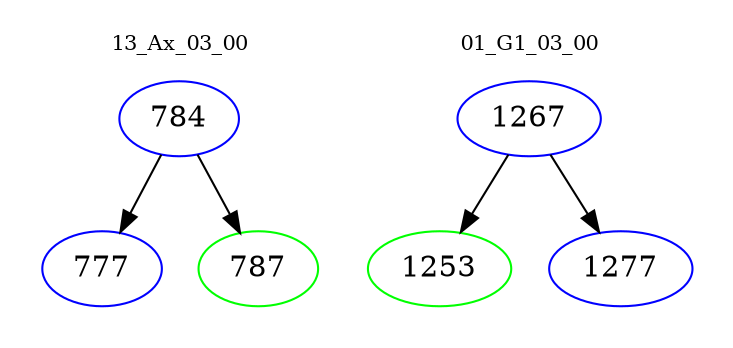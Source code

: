 digraph{
subgraph cluster_0 {
color = white
label = "13_Ax_03_00";
fontsize=10;
T0_784 [label="784", color="blue"]
T0_784 -> T0_777 [color="black"]
T0_777 [label="777", color="blue"]
T0_784 -> T0_787 [color="black"]
T0_787 [label="787", color="green"]
}
subgraph cluster_1 {
color = white
label = "01_G1_03_00";
fontsize=10;
T1_1267 [label="1267", color="blue"]
T1_1267 -> T1_1253 [color="black"]
T1_1253 [label="1253", color="green"]
T1_1267 -> T1_1277 [color="black"]
T1_1277 [label="1277", color="blue"]
}
}
